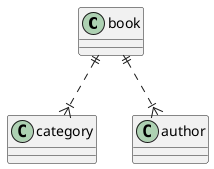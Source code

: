 @startuml

' ======================================================================
' RELATIONS
' Zero or One 	|o--   ' |o o|
' Exactly One 	||--   ' || ||  
' Zero or Many 	}o--   ' }o o{
' One or Many 	}|--   ' }| |{

' Entity01 }|..|| Entity02 ' One  or many to one (exactly)  1*..1  
' Entity03 }o..o| Entity04 ' Zero or many to zero or one    0*..01
' Entity05 ||--o{ Entity06 ' One          to zero or many   1..0*
' Entity07 |o--|| Entity08 ' Zero or one  to one            01..1


' ======================================================================

/' ======================================================================
    ENTITIES
        Notation
        1+ one or many

    RELATIONS

    Category
        N/A -- reference table
    Author

    Book has
        1+ Author
        1+ Category

====================================================================== '/

' ONE to MANY RELATION
book ||..|{ category
book ||..|{ author

/'
e01 ||..o{ e02
e01 |o..o{ e03
'/
@enduml
